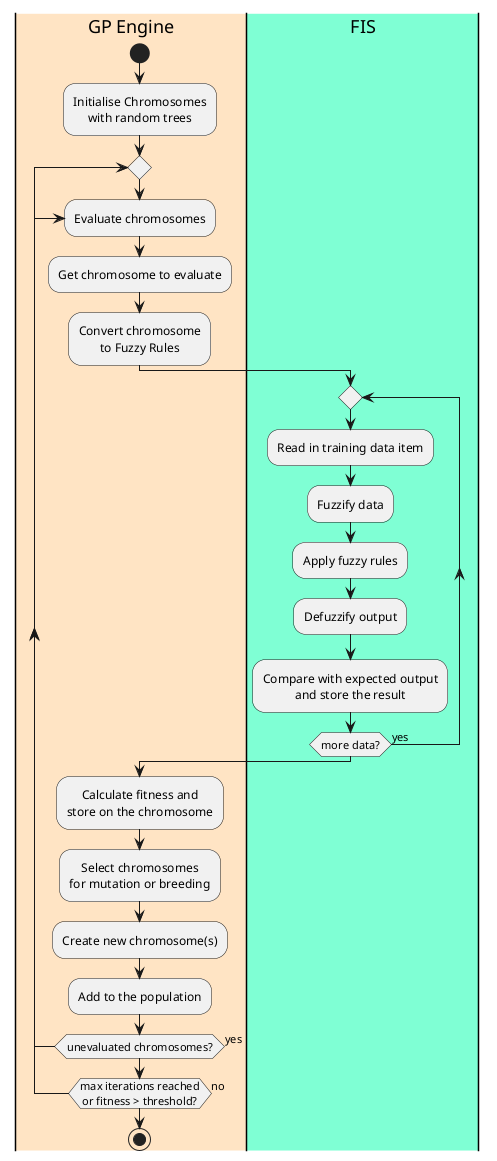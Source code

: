 @startuml
skinparam DefaultTextAlignment center

|#Bisque|GP Engine|
start
:Initialise Chromosomes 
with random trees;
repeat
   repeat :Evaluate chromosomes;
       :Get chromosome to evaluate;
       :Convert chromosome\nto Fuzzy Rules;
       |#Aquamarine|FIS|
            repeat
                :Read in training data item;
                :Fuzzify data;
                :Apply fuzzy rules;
                :Defuzzify output;
                :Compare with expected output\nand store the result;
            repeat while (more data?) is (yes)
       |GP Engine|
       :Calculate fitness and\nstore on the chromosome;
       :Select chromosomes\nfor mutation or breeding;
       :Create new chromosome(s);
       :Add to the population;
   repeat while (unevaluated chromosomes?) is (yes) 
repeat while (max iterations reached\nor fitness > threshold?) is (no)
stop

@enduml
